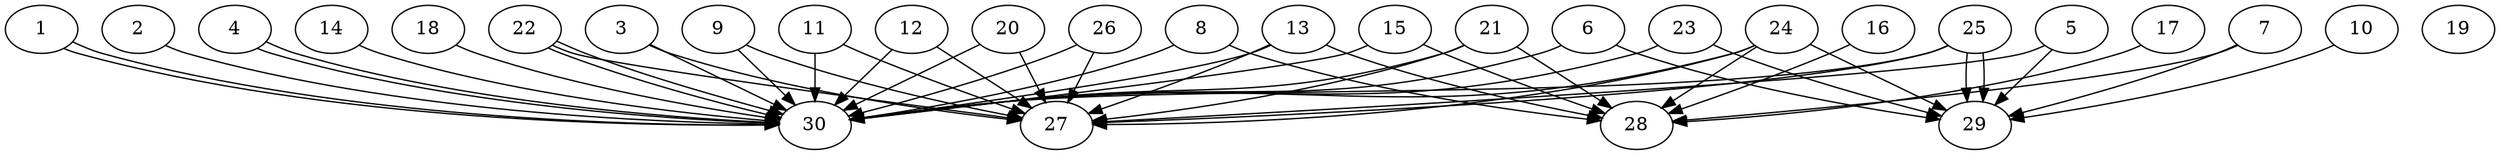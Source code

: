 // DAG automatically generated by daggen at Thu Oct  3 14:04:18 2019
// ./daggen --dot -n 30 --ccr 0.5 --fat 0.9 --regular 0.5 --density 0.9 --mindata 5242880 --maxdata 52428800 
digraph G {
  1 [size="72165376", alpha="0.10", expect_size="36082688"] 
  1 -> 30 [size ="36082688"]
  1 -> 30 [size ="36082688"]
  2 [size="20828160", alpha="0.13", expect_size="10414080"] 
  2 -> 30 [size ="10414080"]
  3 [size="16916480", alpha="0.11", expect_size="8458240"] 
  3 -> 27 [size ="8458240"]
  3 -> 30 [size ="8458240"]
  4 [size="12441600", alpha="0.19", expect_size="6220800"] 
  4 -> 30 [size ="6220800"]
  4 -> 30 [size ="6220800"]
  5 [size="41148416", alpha="0.18", expect_size="20574208"] 
  5 -> 27 [size ="20574208"]
  5 -> 29 [size ="20574208"]
  6 [size="72839168", alpha="0.04", expect_size="36419584"] 
  6 -> 29 [size ="36419584"]
  6 -> 30 [size ="36419584"]
  7 [size="62375936", alpha="0.04", expect_size="31187968"] 
  7 -> 28 [size ="31187968"]
  7 -> 29 [size ="31187968"]
  8 [size="51896320", alpha="0.16", expect_size="25948160"] 
  8 -> 28 [size ="25948160"]
  8 -> 30 [size ="25948160"]
  9 [size="13203456", alpha="0.04", expect_size="6601728"] 
  9 -> 27 [size ="6601728"]
  9 -> 30 [size ="6601728"]
  10 [size="76937216", alpha="0.19", expect_size="38468608"] 
  10 -> 29 [size ="38468608"]
  11 [size="74194944", alpha="0.09", expect_size="37097472"] 
  11 -> 27 [size ="37097472"]
  11 -> 30 [size ="37097472"]
  12 [size="26087424", alpha="0.10", expect_size="13043712"] 
  12 -> 27 [size ="13043712"]
  12 -> 30 [size ="13043712"]
  13 [size="86556672", alpha="0.09", expect_size="43278336"] 
  13 -> 27 [size ="43278336"]
  13 -> 28 [size ="43278336"]
  13 -> 30 [size ="43278336"]
  14 [size="45246464", alpha="0.13", expect_size="22623232"] 
  14 -> 30 [size ="22623232"]
  15 [size="40593408", alpha="0.03", expect_size="20296704"] 
  15 -> 28 [size ="20296704"]
  15 -> 30 [size ="20296704"]
  16 [size="33021952", alpha="0.17", expect_size="16510976"] 
  16 -> 28 [size ="16510976"]
  17 [size="51159040", alpha="0.09", expect_size="25579520"] 
  17 -> 28 [size ="25579520"]
  18 [size="71485440", alpha="0.14", expect_size="35742720"] 
  18 -> 30 [size ="35742720"]
  19 [size="53706752", alpha="0.13", expect_size="26853376"] 
  20 [size="73713664", alpha="0.04", expect_size="36856832"] 
  20 -> 27 [size ="36856832"]
  20 -> 30 [size ="36856832"]
  21 [size="70922240", alpha="0.08", expect_size="35461120"] 
  21 -> 27 [size ="35461120"]
  21 -> 28 [size ="35461120"]
  21 -> 30 [size ="35461120"]
  22 [size="19251200", alpha="0.14", expect_size="9625600"] 
  22 -> 27 [size ="9625600"]
  22 -> 30 [size ="9625600"]
  22 -> 30 [size ="9625600"]
  23 [size="64389120", alpha="0.01", expect_size="32194560"] 
  23 -> 29 [size ="32194560"]
  23 -> 30 [size ="32194560"]
  24 [size="14684160", alpha="0.09", expect_size="7342080"] 
  24 -> 27 [size ="7342080"]
  24 -> 28 [size ="7342080"]
  24 -> 29 [size ="7342080"]
  24 -> 30 [size ="7342080"]
  25 [size="75862016", alpha="0.03", expect_size="37931008"] 
  25 -> 27 [size ="37931008"]
  25 -> 29 [size ="37931008"]
  25 -> 29 [size ="37931008"]
  25 -> 30 [size ="37931008"]
  26 [size="87875584", alpha="0.10", expect_size="43937792"] 
  26 -> 27 [size ="43937792"]
  26 -> 30 [size ="43937792"]
  27 [size="74633216", alpha="0.09", expect_size="37316608"] 
  28 [size="24242176", alpha="0.16", expect_size="12121088"] 
  29 [size="88819712", alpha="0.03", expect_size="44409856"] 
  30 [size="57966592", alpha="0.05", expect_size="28983296"] 
}
